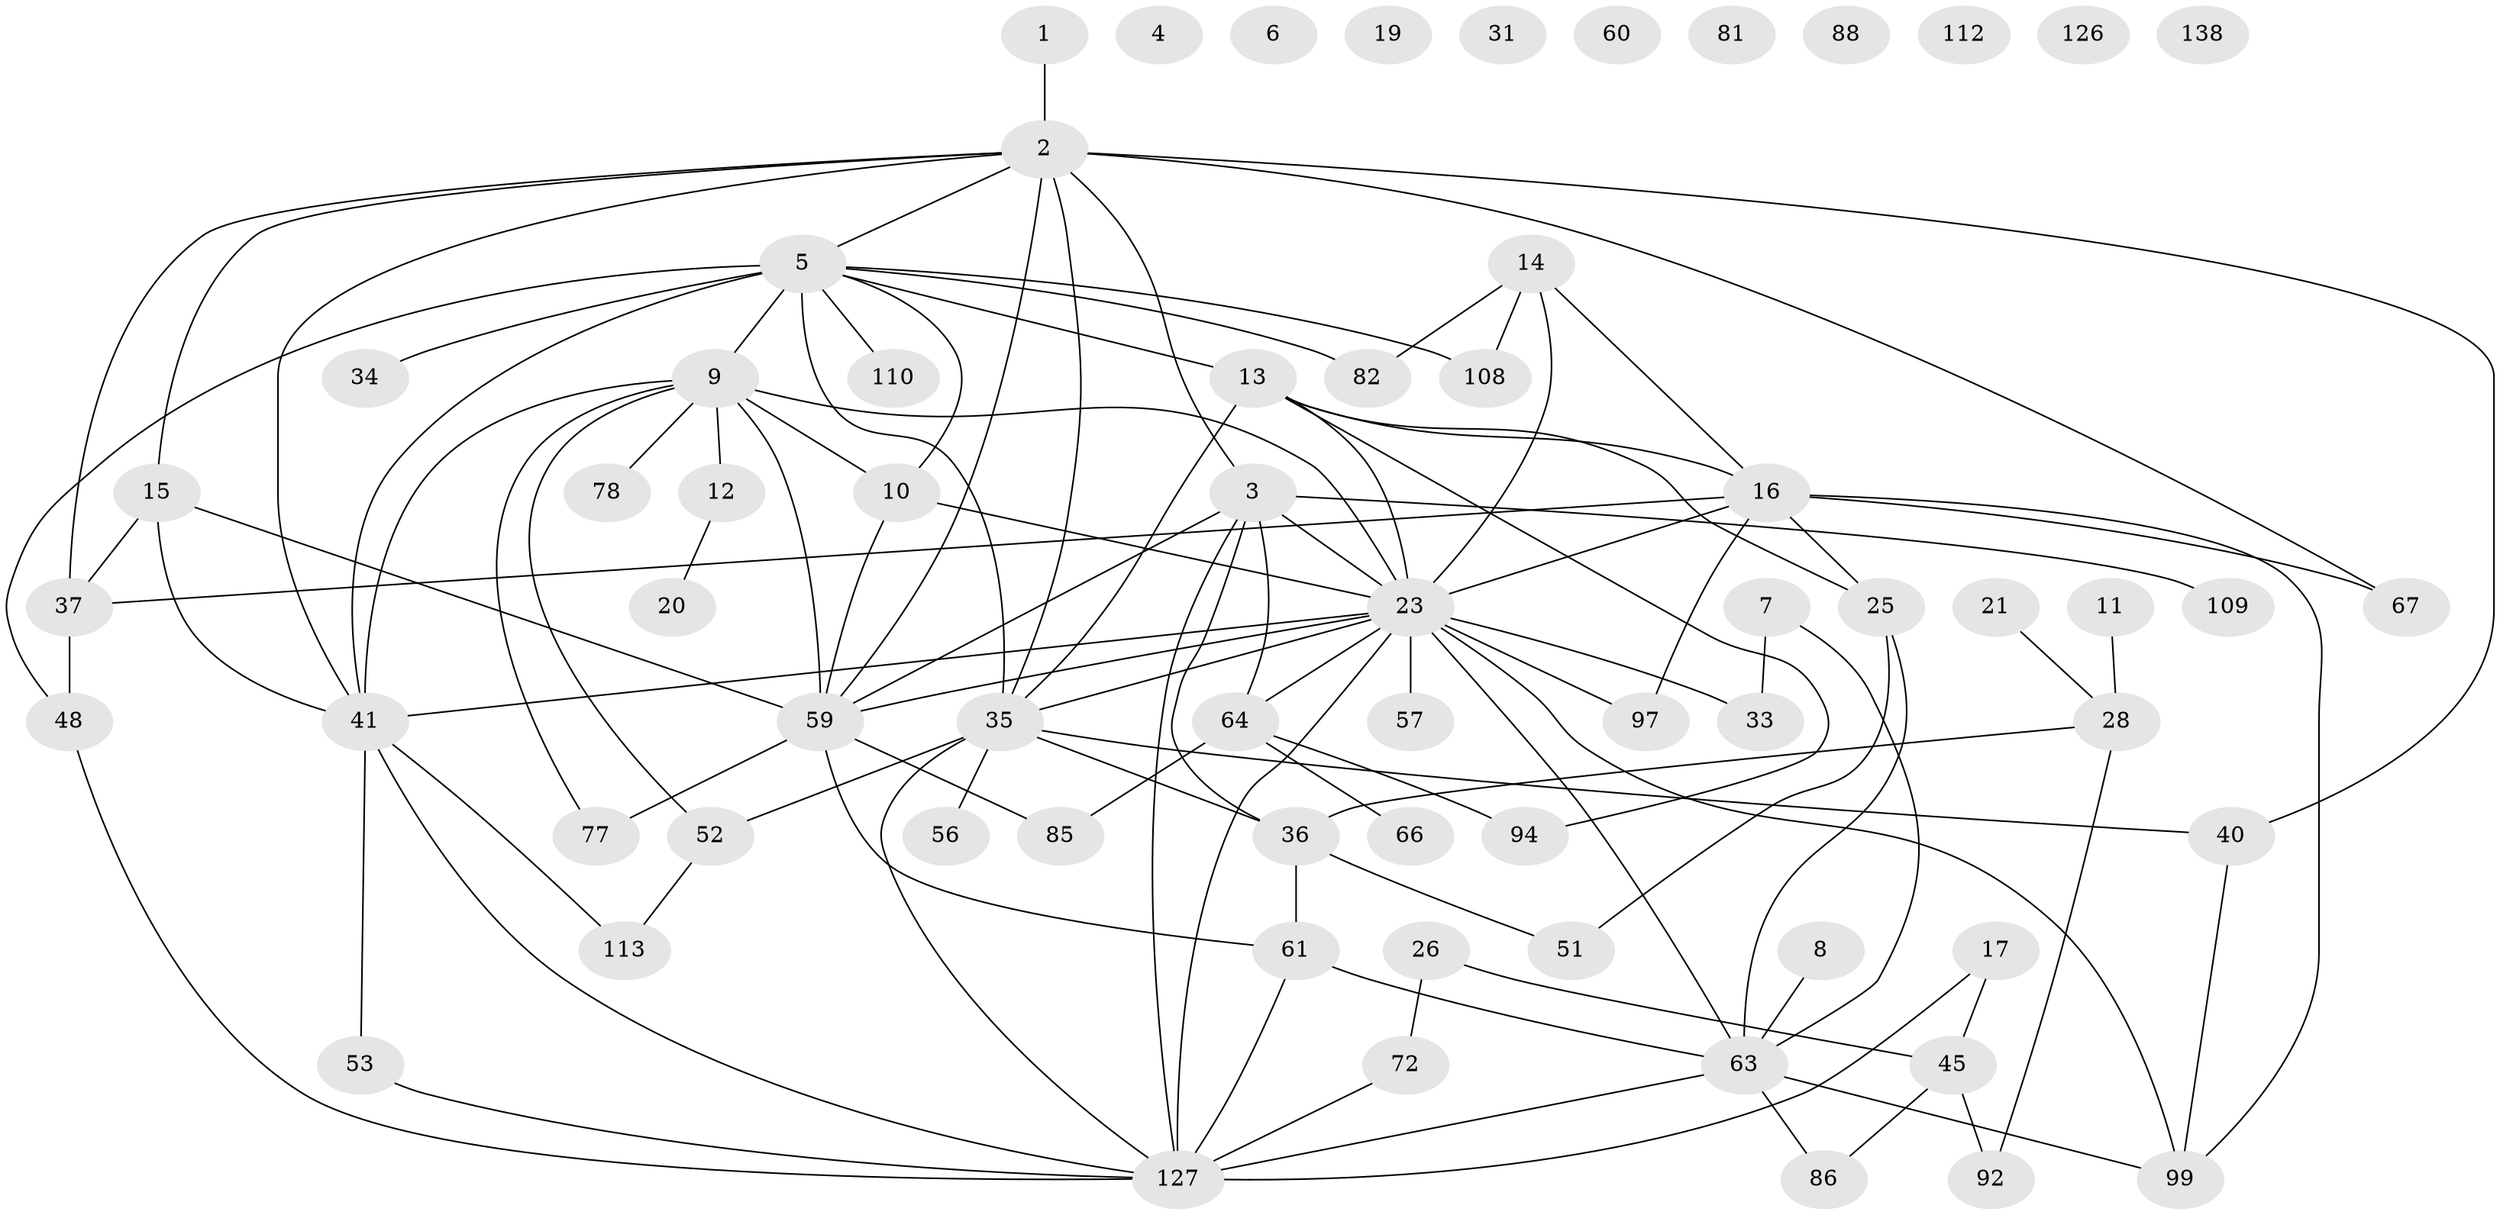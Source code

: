 // original degree distribution, {1: 0.16326530612244897, 3: 0.22448979591836735, 4: 0.14285714285714285, 0: 0.06802721088435375, 2: 0.2857142857142857, 5: 0.05442176870748299, 6: 0.034013605442176874, 7: 0.006802721088435374, 8: 0.006802721088435374, 9: 0.013605442176870748}
// Generated by graph-tools (version 1.1) at 2025/16/03/04/25 18:16:26]
// undirected, 66 vertices, 107 edges
graph export_dot {
graph [start="1"]
  node [color=gray90,style=filled];
  1 [super="+69"];
  2 [super="+74+58"];
  3 [super="+18+43+119"];
  4;
  5 [super="+76+87"];
  6;
  7 [super="+136"];
  8 [super="+114"];
  9 [super="+147+32"];
  10 [super="+44+42+120"];
  11 [super="+24"];
  12 [super="+103+39+79"];
  13 [super="+22+29"];
  14 [super="+38"];
  15 [super="+70"];
  16 [super="+30+54+47"];
  17;
  19;
  20;
  21;
  23 [super="+144+128+90+80+96+89"];
  25 [super="+55"];
  26 [super="+27"];
  28 [super="+130"];
  31;
  33;
  34;
  35 [super="+49+46"];
  36 [super="+50+105"];
  37 [super="+84+68"];
  40 [super="+125"];
  41 [super="+137"];
  45 [super="+98+73"];
  48 [super="+111"];
  51 [super="+116"];
  52 [super="+71"];
  53 [super="+91"];
  56;
  57;
  59 [super="+104+102"];
  60;
  61 [super="+65"];
  63 [super="+107"];
  64 [super="+101"];
  66 [super="+122"];
  67;
  72;
  77 [super="+129"];
  78;
  81;
  82;
  85;
  86;
  88;
  92;
  94;
  97;
  99 [super="+106"];
  108;
  109;
  110 [super="+140"];
  112;
  113;
  126;
  127 [super="+132"];
  138;
  1 -- 2;
  2 -- 41;
  2 -- 35;
  2 -- 3;
  2 -- 67;
  2 -- 5;
  2 -- 37;
  2 -- 59;
  2 -- 40;
  2 -- 15;
  3 -- 109;
  3 -- 64;
  3 -- 59 [weight=2];
  3 -- 36;
  3 -- 127;
  3 -- 23;
  5 -- 35 [weight=2];
  5 -- 34;
  5 -- 41;
  5 -- 9 [weight=2];
  5 -- 10;
  5 -- 108;
  5 -- 13;
  5 -- 110;
  5 -- 82;
  5 -- 48;
  7 -- 33;
  7 -- 63;
  8 -- 63;
  9 -- 10;
  9 -- 78;
  9 -- 52;
  9 -- 59;
  9 -- 12;
  9 -- 41;
  9 -- 77;
  9 -- 23;
  10 -- 59 [weight=2];
  10 -- 23;
  11 -- 28;
  12 -- 20;
  13 -- 16;
  13 -- 94;
  13 -- 35;
  13 -- 23;
  13 -- 25;
  14 -- 16;
  14 -- 82;
  14 -- 108;
  14 -- 23;
  15 -- 41;
  15 -- 59;
  15 -- 37;
  16 -- 25;
  16 -- 99;
  16 -- 97;
  16 -- 67;
  16 -- 23 [weight=2];
  16 -- 37;
  17 -- 127;
  17 -- 45;
  21 -- 28;
  23 -- 57 [weight=2];
  23 -- 35;
  23 -- 64;
  23 -- 33 [weight=2];
  23 -- 97;
  23 -- 127;
  23 -- 99;
  23 -- 41;
  23 -- 59;
  23 -- 63;
  25 -- 51;
  25 -- 63;
  26 -- 72;
  26 -- 45;
  28 -- 92;
  28 -- 36;
  35 -- 40 [weight=2];
  35 -- 56;
  35 -- 127;
  35 -- 52;
  35 -- 36;
  36 -- 51;
  36 -- 61;
  37 -- 48;
  40 -- 99;
  41 -- 113;
  41 -- 53;
  41 -- 127;
  45 -- 92;
  45 -- 86;
  48 -- 127;
  52 -- 113;
  53 -- 127;
  59 -- 85;
  59 -- 77;
  59 -- 61;
  61 -- 127;
  61 -- 63;
  63 -- 99;
  63 -- 86;
  63 -- 127;
  64 -- 66;
  64 -- 85;
  64 -- 94;
  72 -- 127;
}
